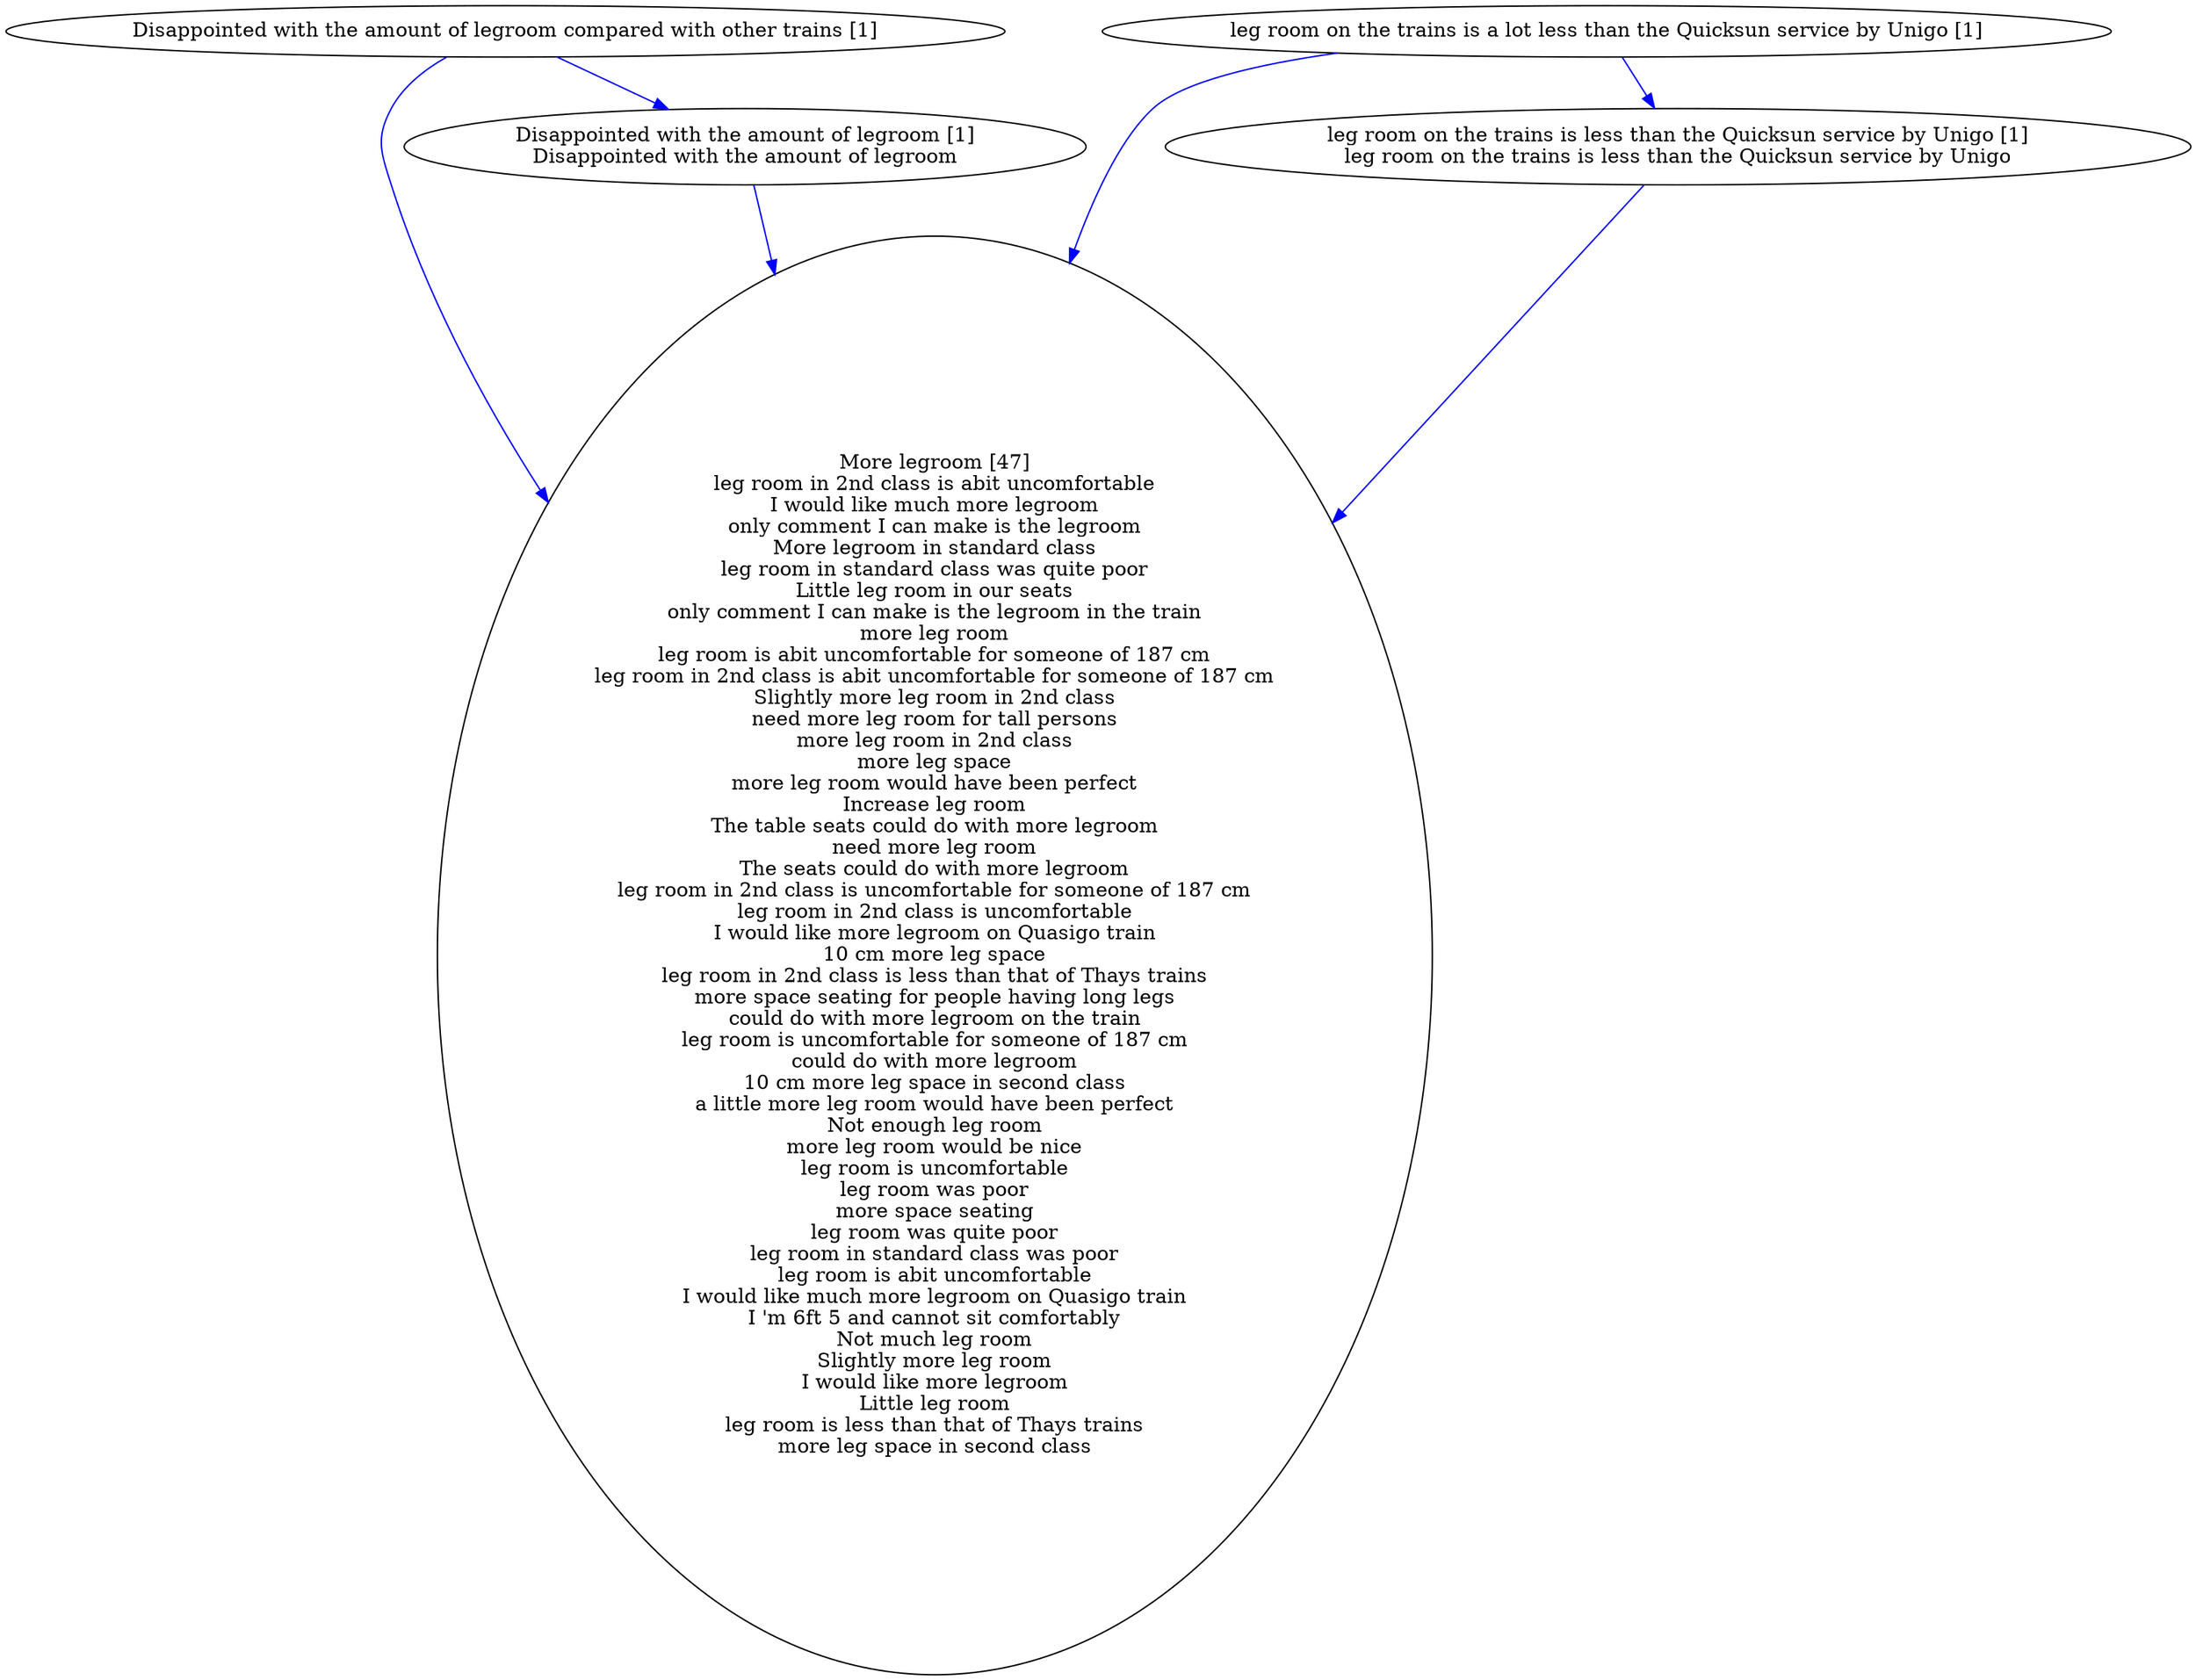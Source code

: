 digraph collapsedGraph {
"More legroom [47]\nleg room in 2nd class is abit uncomfortable\nI would like much more legroom\nonly comment I can make is the legroom\nMore legroom in standard class\nleg room in standard class was quite poor\nLittle leg room in our seats\nonly comment I can make is the legroom in the train\nmore leg room\nleg room is abit uncomfortable for someone of 187 cm\nleg room in 2nd class is abit uncomfortable for someone of 187 cm\nSlightly more leg room in 2nd class\nneed more leg room for tall persons\nmore leg room in 2nd class\nmore leg space\nmore leg room would have been perfect\nIncrease leg room\nThe table seats could do with more legroom\nneed more leg room\nThe seats could do with more legroom\nleg room in 2nd class is uncomfortable for someone of 187 cm\nleg room in 2nd class is uncomfortable\nI would like more legroom on Quasigo train\n10 cm more leg space\nleg room in 2nd class is less than that of Thays trains\nmore space seating for people having long legs\ncould do with more legroom on the train\nleg room is uncomfortable for someone of 187 cm\ncould do with more legroom\n10 cm more leg space in second class\na little more leg room would have been perfect\nNot enough leg room\nmore leg room would be nice\nleg room is uncomfortable\nleg room was poor\nmore space seating\nleg room was quite poor\nleg room in standard class was poor\nleg room is abit uncomfortable\nI would like much more legroom on Quasigo train\nI 'm 6ft 5 and cannot sit comfortably\nNot much leg room\nSlightly more leg room\nI would like more legroom\nLittle leg room\nleg room is less than that of Thays trains\nmore leg space in second class""Disappointed with the amount of legroom compared with other trains [1]""Disappointed with the amount of legroom [1]\nDisappointed with the amount of legroom""leg room on the trains is a lot less than the Quicksun service by Unigo [1]""leg room on the trains is less than the Quicksun service by Unigo [1]\nleg room on the trains is less than the Quicksun service by Unigo""Disappointed with the amount of legroom compared with other trains [1]" -> "Disappointed with the amount of legroom [1]\nDisappointed with the amount of legroom" [color=blue]
"leg room on the trains is a lot less than the Quicksun service by Unigo [1]" -> "leg room on the trains is less than the Quicksun service by Unigo [1]\nleg room on the trains is less than the Quicksun service by Unigo" [color=blue]
"leg room on the trains is a lot less than the Quicksun service by Unigo [1]" -> "More legroom [47]\nleg room in 2nd class is abit uncomfortable\nI would like much more legroom\nonly comment I can make is the legroom\nMore legroom in standard class\nleg room in standard class was quite poor\nLittle leg room in our seats\nonly comment I can make is the legroom in the train\nmore leg room\nleg room is abit uncomfortable for someone of 187 cm\nleg room in 2nd class is abit uncomfortable for someone of 187 cm\nSlightly more leg room in 2nd class\nneed more leg room for tall persons\nmore leg room in 2nd class\nmore leg space\nmore leg room would have been perfect\nIncrease leg room\nThe table seats could do with more legroom\nneed more leg room\nThe seats could do with more legroom\nleg room in 2nd class is uncomfortable for someone of 187 cm\nleg room in 2nd class is uncomfortable\nI would like more legroom on Quasigo train\n10 cm more leg space\nleg room in 2nd class is less than that of Thays trains\nmore space seating for people having long legs\ncould do with more legroom on the train\nleg room is uncomfortable for someone of 187 cm\ncould do with more legroom\n10 cm more leg space in second class\na little more leg room would have been perfect\nNot enough leg room\nmore leg room would be nice\nleg room is uncomfortable\nleg room was poor\nmore space seating\nleg room was quite poor\nleg room in standard class was poor\nleg room is abit uncomfortable\nI would like much more legroom on Quasigo train\nI 'm 6ft 5 and cannot sit comfortably\nNot much leg room\nSlightly more leg room\nI would like more legroom\nLittle leg room\nleg room is less than that of Thays trains\nmore leg space in second class" [color=blue]
"leg room on the trains is less than the Quicksun service by Unigo [1]\nleg room on the trains is less than the Quicksun service by Unigo" -> "More legroom [47]\nleg room in 2nd class is abit uncomfortable\nI would like much more legroom\nonly comment I can make is the legroom\nMore legroom in standard class\nleg room in standard class was quite poor\nLittle leg room in our seats\nonly comment I can make is the legroom in the train\nmore leg room\nleg room is abit uncomfortable for someone of 187 cm\nleg room in 2nd class is abit uncomfortable for someone of 187 cm\nSlightly more leg room in 2nd class\nneed more leg room for tall persons\nmore leg room in 2nd class\nmore leg space\nmore leg room would have been perfect\nIncrease leg room\nThe table seats could do with more legroom\nneed more leg room\nThe seats could do with more legroom\nleg room in 2nd class is uncomfortable for someone of 187 cm\nleg room in 2nd class is uncomfortable\nI would like more legroom on Quasigo train\n10 cm more leg space\nleg room in 2nd class is less than that of Thays trains\nmore space seating for people having long legs\ncould do with more legroom on the train\nleg room is uncomfortable for someone of 187 cm\ncould do with more legroom\n10 cm more leg space in second class\na little more leg room would have been perfect\nNot enough leg room\nmore leg room would be nice\nleg room is uncomfortable\nleg room was poor\nmore space seating\nleg room was quite poor\nleg room in standard class was poor\nleg room is abit uncomfortable\nI would like much more legroom on Quasigo train\nI 'm 6ft 5 and cannot sit comfortably\nNot much leg room\nSlightly more leg room\nI would like more legroom\nLittle leg room\nleg room is less than that of Thays trains\nmore leg space in second class" [color=blue]
"Disappointed with the amount of legroom compared with other trains [1]" -> "More legroom [47]\nleg room in 2nd class is abit uncomfortable\nI would like much more legroom\nonly comment I can make is the legroom\nMore legroom in standard class\nleg room in standard class was quite poor\nLittle leg room in our seats\nonly comment I can make is the legroom in the train\nmore leg room\nleg room is abit uncomfortable for someone of 187 cm\nleg room in 2nd class is abit uncomfortable for someone of 187 cm\nSlightly more leg room in 2nd class\nneed more leg room for tall persons\nmore leg room in 2nd class\nmore leg space\nmore leg room would have been perfect\nIncrease leg room\nThe table seats could do with more legroom\nneed more leg room\nThe seats could do with more legroom\nleg room in 2nd class is uncomfortable for someone of 187 cm\nleg room in 2nd class is uncomfortable\nI would like more legroom on Quasigo train\n10 cm more leg space\nleg room in 2nd class is less than that of Thays trains\nmore space seating for people having long legs\ncould do with more legroom on the train\nleg room is uncomfortable for someone of 187 cm\ncould do with more legroom\n10 cm more leg space in second class\na little more leg room would have been perfect\nNot enough leg room\nmore leg room would be nice\nleg room is uncomfortable\nleg room was poor\nmore space seating\nleg room was quite poor\nleg room in standard class was poor\nleg room is abit uncomfortable\nI would like much more legroom on Quasigo train\nI 'm 6ft 5 and cannot sit comfortably\nNot much leg room\nSlightly more leg room\nI would like more legroom\nLittle leg room\nleg room is less than that of Thays trains\nmore leg space in second class" [color=blue]
"Disappointed with the amount of legroom [1]\nDisappointed with the amount of legroom" -> "More legroom [47]\nleg room in 2nd class is abit uncomfortable\nI would like much more legroom\nonly comment I can make is the legroom\nMore legroom in standard class\nleg room in standard class was quite poor\nLittle leg room in our seats\nonly comment I can make is the legroom in the train\nmore leg room\nleg room is abit uncomfortable for someone of 187 cm\nleg room in 2nd class is abit uncomfortable for someone of 187 cm\nSlightly more leg room in 2nd class\nneed more leg room for tall persons\nmore leg room in 2nd class\nmore leg space\nmore leg room would have been perfect\nIncrease leg room\nThe table seats could do with more legroom\nneed more leg room\nThe seats could do with more legroom\nleg room in 2nd class is uncomfortable for someone of 187 cm\nleg room in 2nd class is uncomfortable\nI would like more legroom on Quasigo train\n10 cm more leg space\nleg room in 2nd class is less than that of Thays trains\nmore space seating for people having long legs\ncould do with more legroom on the train\nleg room is uncomfortable for someone of 187 cm\ncould do with more legroom\n10 cm more leg space in second class\na little more leg room would have been perfect\nNot enough leg room\nmore leg room would be nice\nleg room is uncomfortable\nleg room was poor\nmore space seating\nleg room was quite poor\nleg room in standard class was poor\nleg room is abit uncomfortable\nI would like much more legroom on Quasigo train\nI 'm 6ft 5 and cannot sit comfortably\nNot much leg room\nSlightly more leg room\nI would like more legroom\nLittle leg room\nleg room is less than that of Thays trains\nmore leg space in second class" [color=blue]
}